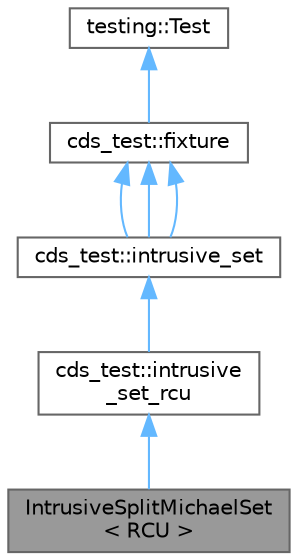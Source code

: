 digraph "IntrusiveSplitMichaelSet&lt; RCU &gt;"
{
 // LATEX_PDF_SIZE
  bgcolor="transparent";
  edge [fontname=Helvetica,fontsize=10,labelfontname=Helvetica,labelfontsize=10];
  node [fontname=Helvetica,fontsize=10,shape=box,height=0.2,width=0.4];
  Node1 [id="Node000001",label="IntrusiveSplitMichaelSet\l\< RCU \>",height=0.2,width=0.4,color="gray40", fillcolor="grey60", style="filled", fontcolor="black",tooltip=" "];
  Node2 -> Node1 [id="edge1_Node000001_Node000002",dir="back",color="steelblue1",style="solid",tooltip=" "];
  Node2 [id="Node000002",label="cds_test::intrusive\l_set_rcu",height=0.2,width=0.4,color="gray40", fillcolor="white", style="filled",URL="$classcds__test_1_1intrusive__set__rcu.html",tooltip=" "];
  Node3 -> Node2 [id="edge2_Node000002_Node000003",dir="back",color="steelblue1",style="solid",tooltip=" "];
  Node3 [id="Node000003",label="cds_test::intrusive_set",height=0.2,width=0.4,color="gray40", fillcolor="white", style="filled",URL="$classcds__test_1_1intrusive__set.html",tooltip=" "];
  Node4 -> Node3 [id="edge3_Node000003_Node000004",dir="back",color="steelblue1",style="solid",tooltip=" "];
  Node4 [id="Node000004",label="cds_test::fixture",height=0.2,width=0.4,color="gray40", fillcolor="white", style="filled",URL="$classcds__test_1_1fixture.html",tooltip=" "];
  Node5 -> Node4 [id="edge4_Node000004_Node000005",dir="back",color="steelblue1",style="solid",tooltip=" "];
  Node5 [id="Node000005",label="testing::Test",height=0.2,width=0.4,color="gray40", fillcolor="white", style="filled",tooltip=" "];
  Node4 -> Node3 [id="edge5_Node000003_Node000004",dir="back",color="steelblue1",style="solid",tooltip=" "];
  Node4 -> Node3 [id="edge6_Node000003_Node000004",dir="back",color="steelblue1",style="solid",tooltip=" "];
}
